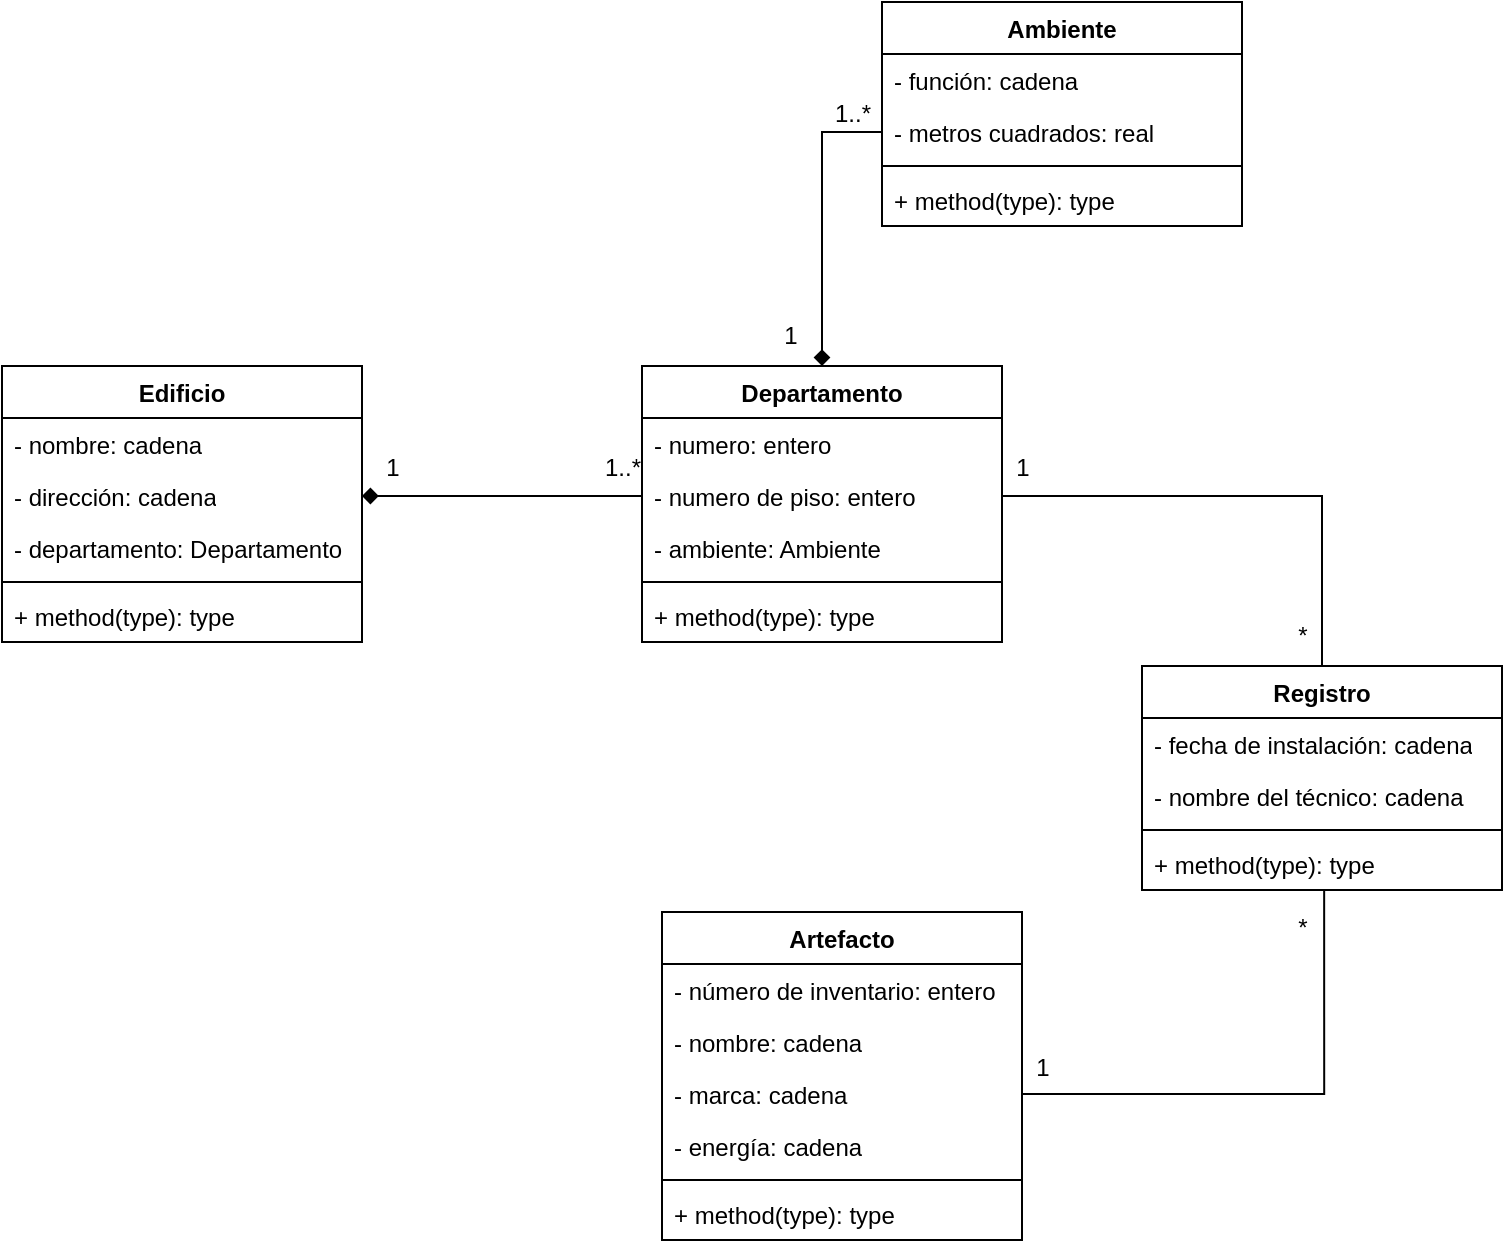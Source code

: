 <mxfile version="24.1.0" type="device">
  <diagram name="Página-1" id="fWxDt0LVZbo_eYzXwgsv">
    <mxGraphModel dx="548" dy="645" grid="1" gridSize="10" guides="1" tooltips="1" connect="1" arrows="1" fold="1" page="1" pageScale="1" pageWidth="827" pageHeight="1169" math="0" shadow="0">
      <root>
        <mxCell id="0" />
        <mxCell id="1" parent="0" />
        <mxCell id="wtCE0qT_-dptB3cIjlrl-1" value="Edificio" style="swimlane;fontStyle=1;align=center;verticalAlign=top;childLayout=stackLayout;horizontal=1;startSize=26;horizontalStack=0;resizeParent=1;resizeParentMax=0;resizeLast=0;collapsible=1;marginBottom=0;whiteSpace=wrap;html=1;" vertex="1" parent="1">
          <mxGeometry x="20" y="242" width="180" height="138" as="geometry">
            <mxRectangle x="230" y="110" width="80" height="30" as="alternateBounds" />
          </mxGeometry>
        </mxCell>
        <mxCell id="wtCE0qT_-dptB3cIjlrl-2" value="- nombre: cadena" style="text;strokeColor=none;fillColor=none;align=left;verticalAlign=top;spacingLeft=4;spacingRight=4;overflow=hidden;rotatable=0;points=[[0,0.5],[1,0.5]];portConstraint=eastwest;whiteSpace=wrap;html=1;" vertex="1" parent="wtCE0qT_-dptB3cIjlrl-1">
          <mxGeometry y="26" width="180" height="26" as="geometry" />
        </mxCell>
        <mxCell id="wtCE0qT_-dptB3cIjlrl-5" value="- dirección: cadena" style="text;strokeColor=none;fillColor=none;align=left;verticalAlign=top;spacingLeft=4;spacingRight=4;overflow=hidden;rotatable=0;points=[[0,0.5],[1,0.5]];portConstraint=eastwest;whiteSpace=wrap;html=1;" vertex="1" parent="wtCE0qT_-dptB3cIjlrl-1">
          <mxGeometry y="52" width="180" height="26" as="geometry" />
        </mxCell>
        <mxCell id="wtCE0qT_-dptB3cIjlrl-6" value="- departamento: Departamento" style="text;strokeColor=none;fillColor=none;align=left;verticalAlign=top;spacingLeft=4;spacingRight=4;overflow=hidden;rotatable=0;points=[[0,0.5],[1,0.5]];portConstraint=eastwest;whiteSpace=wrap;html=1;" vertex="1" parent="wtCE0qT_-dptB3cIjlrl-1">
          <mxGeometry y="78" width="180" height="26" as="geometry" />
        </mxCell>
        <mxCell id="wtCE0qT_-dptB3cIjlrl-3" value="" style="line;strokeWidth=1;fillColor=none;align=left;verticalAlign=middle;spacingTop=-1;spacingLeft=3;spacingRight=3;rotatable=0;labelPosition=right;points=[];portConstraint=eastwest;strokeColor=inherit;" vertex="1" parent="wtCE0qT_-dptB3cIjlrl-1">
          <mxGeometry y="104" width="180" height="8" as="geometry" />
        </mxCell>
        <mxCell id="wtCE0qT_-dptB3cIjlrl-4" value="+ method(type): type" style="text;strokeColor=none;fillColor=none;align=left;verticalAlign=top;spacingLeft=4;spacingRight=4;overflow=hidden;rotatable=0;points=[[0,0.5],[1,0.5]];portConstraint=eastwest;whiteSpace=wrap;html=1;" vertex="1" parent="wtCE0qT_-dptB3cIjlrl-1">
          <mxGeometry y="112" width="180" height="26" as="geometry" />
        </mxCell>
        <mxCell id="wtCE0qT_-dptB3cIjlrl-33" style="edgeStyle=orthogonalEdgeStyle;rounded=0;orthogonalLoop=1;jettySize=auto;html=1;exitX=1;exitY=0.5;exitDx=0;exitDy=0;" edge="1" parent="wtCE0qT_-dptB3cIjlrl-1" source="wtCE0qT_-dptB3cIjlrl-5" target="wtCE0qT_-dptB3cIjlrl-5">
          <mxGeometry relative="1" as="geometry" />
        </mxCell>
        <mxCell id="wtCE0qT_-dptB3cIjlrl-38" style="edgeStyle=orthogonalEdgeStyle;rounded=0;orthogonalLoop=1;jettySize=auto;html=1;exitX=1;exitY=0.5;exitDx=0;exitDy=0;entryX=0.5;entryY=0;entryDx=0;entryDy=0;endArrow=none;endFill=0;" edge="1" parent="1" source="wtCE0qT_-dptB3cIjlrl-9" target="wtCE0qT_-dptB3cIjlrl-26">
          <mxGeometry relative="1" as="geometry" />
        </mxCell>
        <mxCell id="wtCE0qT_-dptB3cIjlrl-7" value="Departamento" style="swimlane;fontStyle=1;align=center;verticalAlign=top;childLayout=stackLayout;horizontal=1;startSize=26;horizontalStack=0;resizeParent=1;resizeParentMax=0;resizeLast=0;collapsible=1;marginBottom=0;whiteSpace=wrap;html=1;" vertex="1" parent="1">
          <mxGeometry x="340" y="242" width="180" height="138" as="geometry">
            <mxRectangle y="40" width="80" height="30" as="alternateBounds" />
          </mxGeometry>
        </mxCell>
        <mxCell id="wtCE0qT_-dptB3cIjlrl-8" value="- numero: entero" style="text;strokeColor=none;fillColor=none;align=left;verticalAlign=top;spacingLeft=4;spacingRight=4;overflow=hidden;rotatable=0;points=[[0,0.5],[1,0.5]];portConstraint=eastwest;whiteSpace=wrap;html=1;" vertex="1" parent="wtCE0qT_-dptB3cIjlrl-7">
          <mxGeometry y="26" width="180" height="26" as="geometry" />
        </mxCell>
        <mxCell id="wtCE0qT_-dptB3cIjlrl-9" value="- numero de piso: entero" style="text;strokeColor=none;fillColor=none;align=left;verticalAlign=top;spacingLeft=4;spacingRight=4;overflow=hidden;rotatable=0;points=[[0,0.5],[1,0.5]];portConstraint=eastwest;whiteSpace=wrap;html=1;" vertex="1" parent="wtCE0qT_-dptB3cIjlrl-7">
          <mxGeometry y="52" width="180" height="26" as="geometry" />
        </mxCell>
        <mxCell id="wtCE0qT_-dptB3cIjlrl-10" value="- ambiente: Ambiente" style="text;strokeColor=none;fillColor=none;align=left;verticalAlign=top;spacingLeft=4;spacingRight=4;overflow=hidden;rotatable=0;points=[[0,0.5],[1,0.5]];portConstraint=eastwest;whiteSpace=wrap;html=1;" vertex="1" parent="wtCE0qT_-dptB3cIjlrl-7">
          <mxGeometry y="78" width="180" height="26" as="geometry" />
        </mxCell>
        <mxCell id="wtCE0qT_-dptB3cIjlrl-11" value="" style="line;strokeWidth=1;fillColor=none;align=left;verticalAlign=middle;spacingTop=-1;spacingLeft=3;spacingRight=3;rotatable=0;labelPosition=right;points=[];portConstraint=eastwest;strokeColor=inherit;" vertex="1" parent="wtCE0qT_-dptB3cIjlrl-7">
          <mxGeometry y="104" width="180" height="8" as="geometry" />
        </mxCell>
        <mxCell id="wtCE0qT_-dptB3cIjlrl-12" value="+ method(type): type" style="text;strokeColor=none;fillColor=none;align=left;verticalAlign=top;spacingLeft=4;spacingRight=4;overflow=hidden;rotatable=0;points=[[0,0.5],[1,0.5]];portConstraint=eastwest;whiteSpace=wrap;html=1;" vertex="1" parent="wtCE0qT_-dptB3cIjlrl-7">
          <mxGeometry y="112" width="180" height="26" as="geometry" />
        </mxCell>
        <mxCell id="wtCE0qT_-dptB3cIjlrl-13" value="Ambiente" style="swimlane;fontStyle=1;align=center;verticalAlign=top;childLayout=stackLayout;horizontal=1;startSize=26;horizontalStack=0;resizeParent=1;resizeParentMax=0;resizeLast=0;collapsible=1;marginBottom=0;whiteSpace=wrap;html=1;" vertex="1" parent="1">
          <mxGeometry x="460" y="60" width="180" height="112" as="geometry">
            <mxRectangle x="700" y="110" width="80" height="30" as="alternateBounds" />
          </mxGeometry>
        </mxCell>
        <mxCell id="wtCE0qT_-dptB3cIjlrl-14" value="- función: cadena" style="text;strokeColor=none;fillColor=none;align=left;verticalAlign=top;spacingLeft=4;spacingRight=4;overflow=hidden;rotatable=0;points=[[0,0.5],[1,0.5]];portConstraint=eastwest;whiteSpace=wrap;html=1;" vertex="1" parent="wtCE0qT_-dptB3cIjlrl-13">
          <mxGeometry y="26" width="180" height="26" as="geometry" />
        </mxCell>
        <mxCell id="wtCE0qT_-dptB3cIjlrl-15" value="- metros cuadrados: real" style="text;strokeColor=none;fillColor=none;align=left;verticalAlign=top;spacingLeft=4;spacingRight=4;overflow=hidden;rotatable=0;points=[[0,0.5],[1,0.5]];portConstraint=eastwest;whiteSpace=wrap;html=1;" vertex="1" parent="wtCE0qT_-dptB3cIjlrl-13">
          <mxGeometry y="52" width="180" height="26" as="geometry" />
        </mxCell>
        <mxCell id="wtCE0qT_-dptB3cIjlrl-17" value="" style="line;strokeWidth=1;fillColor=none;align=left;verticalAlign=middle;spacingTop=-1;spacingLeft=3;spacingRight=3;rotatable=0;labelPosition=right;points=[];portConstraint=eastwest;strokeColor=inherit;" vertex="1" parent="wtCE0qT_-dptB3cIjlrl-13">
          <mxGeometry y="78" width="180" height="8" as="geometry" />
        </mxCell>
        <mxCell id="wtCE0qT_-dptB3cIjlrl-18" value="+ method(type): type" style="text;strokeColor=none;fillColor=none;align=left;verticalAlign=top;spacingLeft=4;spacingRight=4;overflow=hidden;rotatable=0;points=[[0,0.5],[1,0.5]];portConstraint=eastwest;whiteSpace=wrap;html=1;" vertex="1" parent="wtCE0qT_-dptB3cIjlrl-13">
          <mxGeometry y="86" width="180" height="26" as="geometry" />
        </mxCell>
        <mxCell id="wtCE0qT_-dptB3cIjlrl-19" value="Artefacto" style="swimlane;fontStyle=1;align=center;verticalAlign=top;childLayout=stackLayout;horizontal=1;startSize=26;horizontalStack=0;resizeParent=1;resizeParentMax=0;resizeLast=0;collapsible=1;marginBottom=0;whiteSpace=wrap;html=1;" vertex="1" parent="1">
          <mxGeometry x="350" y="515" width="180" height="164" as="geometry">
            <mxRectangle x="600" y="500" width="80" height="30" as="alternateBounds" />
          </mxGeometry>
        </mxCell>
        <mxCell id="wtCE0qT_-dptB3cIjlrl-20" value="- número de inventario: entero" style="text;strokeColor=none;fillColor=none;align=left;verticalAlign=top;spacingLeft=4;spacingRight=4;overflow=hidden;rotatable=0;points=[[0,0.5],[1,0.5]];portConstraint=eastwest;whiteSpace=wrap;html=1;" vertex="1" parent="wtCE0qT_-dptB3cIjlrl-19">
          <mxGeometry y="26" width="180" height="26" as="geometry" />
        </mxCell>
        <mxCell id="wtCE0qT_-dptB3cIjlrl-21" value="- nombre: cadena" style="text;strokeColor=none;fillColor=none;align=left;verticalAlign=top;spacingLeft=4;spacingRight=4;overflow=hidden;rotatable=0;points=[[0,0.5],[1,0.5]];portConstraint=eastwest;whiteSpace=wrap;html=1;" vertex="1" parent="wtCE0qT_-dptB3cIjlrl-19">
          <mxGeometry y="52" width="180" height="26" as="geometry" />
        </mxCell>
        <mxCell id="wtCE0qT_-dptB3cIjlrl-25" value="- marca: cadena" style="text;strokeColor=none;fillColor=none;align=left;verticalAlign=top;spacingLeft=4;spacingRight=4;overflow=hidden;rotatable=0;points=[[0,0.5],[1,0.5]];portConstraint=eastwest;whiteSpace=wrap;html=1;" vertex="1" parent="wtCE0qT_-dptB3cIjlrl-19">
          <mxGeometry y="78" width="180" height="26" as="geometry" />
        </mxCell>
        <mxCell id="wtCE0qT_-dptB3cIjlrl-24" value="- energía: cadena" style="text;strokeColor=none;fillColor=none;align=left;verticalAlign=top;spacingLeft=4;spacingRight=4;overflow=hidden;rotatable=0;points=[[0,0.5],[1,0.5]];portConstraint=eastwest;whiteSpace=wrap;html=1;" vertex="1" parent="wtCE0qT_-dptB3cIjlrl-19">
          <mxGeometry y="104" width="180" height="26" as="geometry" />
        </mxCell>
        <mxCell id="wtCE0qT_-dptB3cIjlrl-22" value="" style="line;strokeWidth=1;fillColor=none;align=left;verticalAlign=middle;spacingTop=-1;spacingLeft=3;spacingRight=3;rotatable=0;labelPosition=right;points=[];portConstraint=eastwest;strokeColor=inherit;" vertex="1" parent="wtCE0qT_-dptB3cIjlrl-19">
          <mxGeometry y="130" width="180" height="8" as="geometry" />
        </mxCell>
        <mxCell id="wtCE0qT_-dptB3cIjlrl-23" value="+ method(type): type" style="text;strokeColor=none;fillColor=none;align=left;verticalAlign=top;spacingLeft=4;spacingRight=4;overflow=hidden;rotatable=0;points=[[0,0.5],[1,0.5]];portConstraint=eastwest;whiteSpace=wrap;html=1;" vertex="1" parent="wtCE0qT_-dptB3cIjlrl-19">
          <mxGeometry y="138" width="180" height="26" as="geometry" />
        </mxCell>
        <mxCell id="wtCE0qT_-dptB3cIjlrl-39" style="edgeStyle=orthogonalEdgeStyle;rounded=0;orthogonalLoop=1;jettySize=auto;html=1;exitX=0.506;exitY=0.989;exitDx=0;exitDy=0;entryX=1;entryY=0.5;entryDx=0;entryDy=0;exitPerimeter=0;endArrow=none;endFill=0;" edge="1" parent="1" source="wtCE0qT_-dptB3cIjlrl-32" target="wtCE0qT_-dptB3cIjlrl-25">
          <mxGeometry relative="1" as="geometry" />
        </mxCell>
        <mxCell id="wtCE0qT_-dptB3cIjlrl-26" value="Registro" style="swimlane;fontStyle=1;align=center;verticalAlign=top;childLayout=stackLayout;horizontal=1;startSize=26;horizontalStack=0;resizeParent=1;resizeParentMax=0;resizeLast=0;collapsible=1;marginBottom=0;whiteSpace=wrap;html=1;" vertex="1" parent="1">
          <mxGeometry x="590" y="392" width="180" height="112" as="geometry">
            <mxRectangle y="160" width="80" height="30" as="alternateBounds" />
          </mxGeometry>
        </mxCell>
        <mxCell id="wtCE0qT_-dptB3cIjlrl-27" value="- fecha de instalación: cadena" style="text;strokeColor=none;fillColor=none;align=left;verticalAlign=top;spacingLeft=4;spacingRight=4;overflow=hidden;rotatable=0;points=[[0,0.5],[1,0.5]];portConstraint=eastwest;whiteSpace=wrap;html=1;" vertex="1" parent="wtCE0qT_-dptB3cIjlrl-26">
          <mxGeometry y="26" width="180" height="26" as="geometry" />
        </mxCell>
        <mxCell id="wtCE0qT_-dptB3cIjlrl-28" value="- nombre del técnico: cadena" style="text;strokeColor=none;fillColor=none;align=left;verticalAlign=top;spacingLeft=4;spacingRight=4;overflow=hidden;rotatable=0;points=[[0,0.5],[1,0.5]];portConstraint=eastwest;whiteSpace=wrap;html=1;" vertex="1" parent="wtCE0qT_-dptB3cIjlrl-26">
          <mxGeometry y="52" width="180" height="26" as="geometry" />
        </mxCell>
        <mxCell id="wtCE0qT_-dptB3cIjlrl-31" value="" style="line;strokeWidth=1;fillColor=none;align=left;verticalAlign=middle;spacingTop=-1;spacingLeft=3;spacingRight=3;rotatable=0;labelPosition=right;points=[];portConstraint=eastwest;strokeColor=inherit;" vertex="1" parent="wtCE0qT_-dptB3cIjlrl-26">
          <mxGeometry y="78" width="180" height="8" as="geometry" />
        </mxCell>
        <mxCell id="wtCE0qT_-dptB3cIjlrl-32" value="+ method(type): type" style="text;strokeColor=none;fillColor=none;align=left;verticalAlign=top;spacingLeft=4;spacingRight=4;overflow=hidden;rotatable=0;points=[[0,0.5],[1,0.5]];portConstraint=eastwest;whiteSpace=wrap;html=1;" vertex="1" parent="wtCE0qT_-dptB3cIjlrl-26">
          <mxGeometry y="86" width="180" height="26" as="geometry" />
        </mxCell>
        <mxCell id="wtCE0qT_-dptB3cIjlrl-34" style="edgeStyle=orthogonalEdgeStyle;rounded=0;orthogonalLoop=1;jettySize=auto;html=1;exitX=0;exitY=0.5;exitDx=0;exitDy=0;entryX=1;entryY=0.5;entryDx=0;entryDy=0;endArrow=diamond;endFill=1;" edge="1" parent="1" source="wtCE0qT_-dptB3cIjlrl-9" target="wtCE0qT_-dptB3cIjlrl-5">
          <mxGeometry relative="1" as="geometry" />
        </mxCell>
        <mxCell id="wtCE0qT_-dptB3cIjlrl-35" style="edgeStyle=orthogonalEdgeStyle;rounded=0;orthogonalLoop=1;jettySize=auto;html=1;exitX=0;exitY=0.5;exitDx=0;exitDy=0;entryX=0.5;entryY=0;entryDx=0;entryDy=0;endArrow=diamond;endFill=1;" edge="1" parent="1" source="wtCE0qT_-dptB3cIjlrl-15" target="wtCE0qT_-dptB3cIjlrl-7">
          <mxGeometry relative="1" as="geometry" />
        </mxCell>
        <mxCell id="wtCE0qT_-dptB3cIjlrl-40" value="1" style="text;html=1;align=center;verticalAlign=middle;resizable=0;points=[];autosize=1;strokeColor=none;fillColor=none;" vertex="1" parent="1">
          <mxGeometry x="515" y="278" width="30" height="30" as="geometry" />
        </mxCell>
        <mxCell id="wtCE0qT_-dptB3cIjlrl-41" value="1" style="text;html=1;align=center;verticalAlign=middle;resizable=0;points=[];autosize=1;strokeColor=none;fillColor=none;" vertex="1" parent="1">
          <mxGeometry x="525" y="578" width="30" height="30" as="geometry" />
        </mxCell>
        <mxCell id="wtCE0qT_-dptB3cIjlrl-42" value="*" style="text;html=1;align=center;verticalAlign=middle;resizable=0;points=[];autosize=1;strokeColor=none;fillColor=none;" vertex="1" parent="1">
          <mxGeometry x="655" y="508" width="30" height="30" as="geometry" />
        </mxCell>
        <mxCell id="wtCE0qT_-dptB3cIjlrl-43" value="*" style="text;html=1;align=center;verticalAlign=middle;resizable=0;points=[];autosize=1;strokeColor=none;fillColor=none;" vertex="1" parent="1">
          <mxGeometry x="655" y="362" width="30" height="30" as="geometry" />
        </mxCell>
        <mxCell id="wtCE0qT_-dptB3cIjlrl-44" value="1" style="text;html=1;align=center;verticalAlign=middle;resizable=0;points=[];autosize=1;strokeColor=none;fillColor=none;" vertex="1" parent="1">
          <mxGeometry x="399" y="212" width="30" height="30" as="geometry" />
        </mxCell>
        <mxCell id="wtCE0qT_-dptB3cIjlrl-45" value="1..*" style="text;html=1;align=center;verticalAlign=middle;resizable=0;points=[];autosize=1;strokeColor=none;fillColor=none;" vertex="1" parent="1">
          <mxGeometry x="425" y="101" width="40" height="30" as="geometry" />
        </mxCell>
        <mxCell id="wtCE0qT_-dptB3cIjlrl-46" value="1" style="text;html=1;align=center;verticalAlign=middle;resizable=0;points=[];autosize=1;strokeColor=none;fillColor=none;" vertex="1" parent="1">
          <mxGeometry x="200" y="278" width="30" height="30" as="geometry" />
        </mxCell>
        <mxCell id="wtCE0qT_-dptB3cIjlrl-47" value="1..*" style="text;html=1;align=center;verticalAlign=middle;resizable=0;points=[];autosize=1;strokeColor=none;fillColor=none;" vertex="1" parent="1">
          <mxGeometry x="310" y="278" width="40" height="30" as="geometry" />
        </mxCell>
      </root>
    </mxGraphModel>
  </diagram>
</mxfile>
